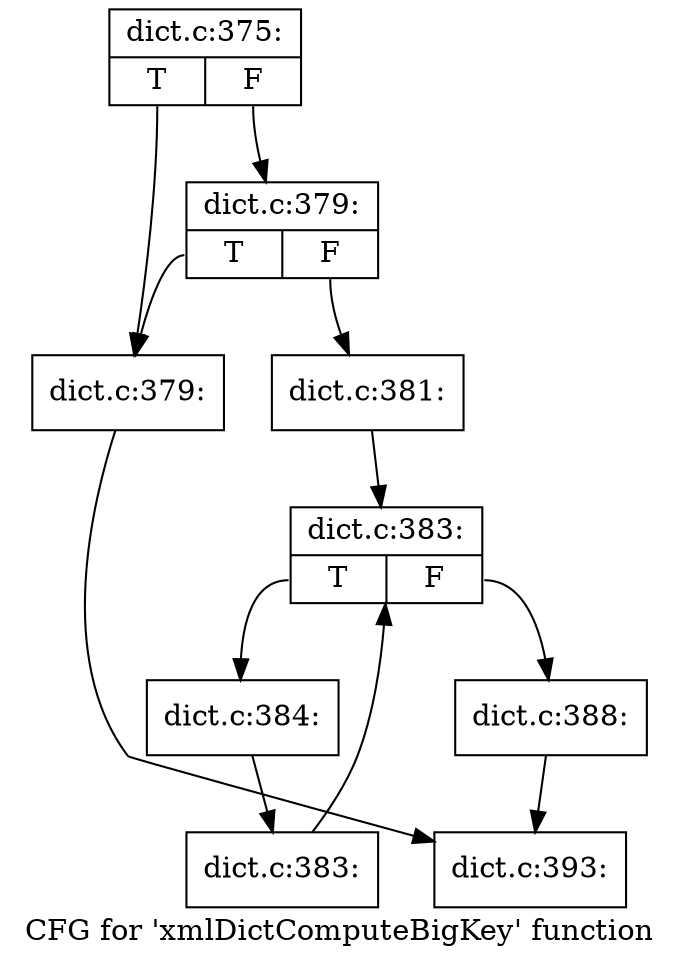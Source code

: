 digraph "CFG for 'xmlDictComputeBigKey' function" {
	label="CFG for 'xmlDictComputeBigKey' function";

	Node0x4930d30 [shape=record,label="{dict.c:375:|{<s0>T|<s1>F}}"];
	Node0x4930d30:s0 -> Node0x4932130;
	Node0x4930d30:s1 -> Node0x49321d0;
	Node0x49321d0 [shape=record,label="{dict.c:379:|{<s0>T|<s1>F}}"];
	Node0x49321d0:s0 -> Node0x4932130;
	Node0x49321d0:s1 -> Node0x4932180;
	Node0x4932130 [shape=record,label="{dict.c:379:}"];
	Node0x4932130 -> Node0x492b170;
	Node0x4932180 [shape=record,label="{dict.c:381:}"];
	Node0x4932180 -> Node0x4932b30;
	Node0x4932b30 [shape=record,label="{dict.c:383:|{<s0>T|<s1>F}}"];
	Node0x4932b30:s0 -> Node0x4932e10;
	Node0x4932b30:s1 -> Node0x4932990;
	Node0x4932e10 [shape=record,label="{dict.c:384:}"];
	Node0x4932e10 -> Node0x4932d80;
	Node0x4932d80 [shape=record,label="{dict.c:383:}"];
	Node0x4932d80 -> Node0x4932b30;
	Node0x4932990 [shape=record,label="{dict.c:388:}"];
	Node0x4932990 -> Node0x492b170;
	Node0x492b170 [shape=record,label="{dict.c:393:}"];
}
